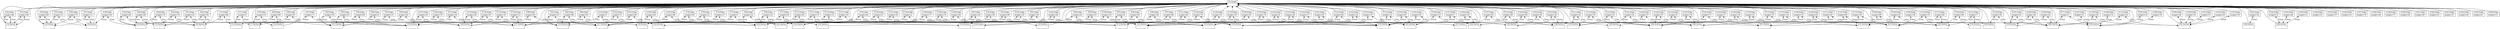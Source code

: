 Graph g{ 
struct1 [shape=record,label="{G1:Graph|}"]; 
struct2 [shape=record,label="{V2:Vertex|}"];
struct1 -- struct2 [arrowtail=diamond,arrowhead=none,dir=both];
struct3 [shape=record,label="{V3:Vertex|}"];
struct1 -- struct3 [arrowtail=diamond,arrowhead=none,dir=both];
struct4 [shape=record,label="{V4:Vertex|}"];
struct1 -- struct4 [arrowtail=diamond,arrowhead=none,dir=both];
struct5 [shape=record,label="{V5:Vertex|}"];
struct1 -- struct5 [arrowtail=diamond,arrowhead=none,dir=both];
struct6 [shape=record,label="{V6:Vertex|}"];
struct1 -- struct6 [arrowtail=diamond,arrowhead=none,dir=both];
struct7 [shape=record,label="{V7:Vertex|}"];
struct1 -- struct7 [arrowtail=diamond,arrowhead=none,dir=both];
struct8 [shape=record,label="{V8:Vertex|}"];
struct1 -- struct8 [arrowtail=diamond,arrowhead=none,dir=both];
struct9 [shape=record,label="{V9:Vertex|}"];
struct1 -- struct9 [arrowtail=diamond,arrowhead=none,dir=both];
struct10 [shape=record,label="{V10:Vertex|}"];
struct1 -- struct10 [arrowtail=diamond,arrowhead=none,dir=both];
struct11 [shape=record,label="{V11:Vertex|}"];
struct1 -- struct11 [arrowtail=diamond,arrowhead=none,dir=both];
struct12 [shape=record,label="{V12:Vertex|}"];
struct1 -- struct12 [arrowtail=diamond,arrowhead=none,dir=both];
struct13 [shape=record,label="{V13:Vertex|}"];
struct1 -- struct13 [arrowtail=diamond,arrowhead=none,dir=both];
struct14 [shape=record,label="{V14:Vertex|}"];
struct1 -- struct14 [arrowtail=diamond,arrowhead=none,dir=both];
struct15 [shape=record,label="{V15:Vertex|}"];
struct1 -- struct15 [arrowtail=diamond,arrowhead=none,dir=both];
struct16 [shape=record,label="{V16:Vertex|}"];
struct1 -- struct16 [arrowtail=diamond,arrowhead=none,dir=both];
struct17 [shape=record,label="{V17:Vertex|}"];
struct1 -- struct17 [arrowtail=diamond,arrowhead=none,dir=both];
struct18 [shape=record,label="{V18:Vertex|}"];
struct1 -- struct18 [arrowtail=diamond,arrowhead=none,dir=both];
struct19 [shape=record,label="{V19:Vertex|}"];
struct1 -- struct19 [arrowtail=diamond,arrowhead=none,dir=both];
struct20 [shape=record,label="{V20:Vertex|}"];
struct1 -- struct20 [arrowtail=diamond,arrowhead=none,dir=both];
struct21 [shape=record,label="{V21:Vertex|}"];
struct1 -- struct21 [arrowtail=diamond,arrowhead=none,dir=both];
struct22 [shape=record,label="{V22:Vertex|}"];
struct1 -- struct22 [arrowtail=diamond,arrowhead=none,dir=both];
struct23 [shape=record,label="{V23:Vertex|}"];
struct1 -- struct23 [arrowtail=diamond,arrowhead=none,dir=both];
struct24 [shape=record,label="{V24:Vertex|}"];
struct1 -- struct24 [arrowtail=diamond,arrowhead=none,dir=both];
struct25 [shape=record,label="{V25:Vertex|}"];
struct1 -- struct25 [arrowtail=diamond,arrowhead=none,dir=both];
struct26 [shape=record,label="{V26:Vertex|}"];
struct1 -- struct26 [arrowtail=diamond,arrowhead=none,dir=both];
struct27 [shape=record,label="{V27:Vertex|}"];
struct1 -- struct27 [arrowtail=diamond,arrowhead=none,dir=both];
struct28 [shape=record,label="{V28:Vertex|}"];
struct1 -- struct28 [arrowtail=diamond,arrowhead=none,dir=both];
struct29 [shape=record,label="{V29:Vertex|}"];
struct1 -- struct29 [arrowtail=diamond,arrowhead=none,dir=both];
struct30 [shape=record,label="{V30:Vertex|}"];
struct1 -- struct30 [arrowtail=diamond,arrowhead=none,dir=both];
struct31 [shape=record,label="{V31:Vertex|}"];
struct1 -- struct31 [arrowtail=diamond,arrowhead=none,dir=both];
struct32 [shape=record,label="{V32:Vertex|}"];
struct1 -- struct32 [arrowtail=diamond,arrowhead=none,dir=both];
struct33 [shape=record,label="{V33:Vertex|}"];
struct1 -- struct33 [arrowtail=diamond,arrowhead=none,dir=both];
struct34 [shape=record,label="{V34:Vertex|}"];
struct1 -- struct34 [arrowtail=diamond,arrowhead=none,dir=both];
struct35 [shape=record,label="{V35:Vertex|}"];
struct1 -- struct35 [arrowtail=diamond,arrowhead=none,dir=both];
struct36 [shape=record,label="{V36:Vertex|}"];
struct1 -- struct36 [arrowtail=diamond,arrowhead=none,dir=both];
struct37 [shape=record,label="{V37:Vertex|}"];
struct1 -- struct37 [arrowtail=diamond,arrowhead=none,dir=both];
struct38 [shape=record,label="{V38:Vertex|}"];
struct1 -- struct38 [arrowtail=diamond,arrowhead=none,dir=both];
struct39 [shape=record,label="{V39:Vertex|}"];
struct1 -- struct39 [arrowtail=diamond,arrowhead=none,dir=both];
struct40 [shape=record,label="{V40:Vertex|}"];
struct1 -- struct40 [arrowtail=diamond,arrowhead=none,dir=both];
struct41 [shape=record,label="{V41:Vertex|}"];
struct1 -- struct41 [arrowtail=diamond,arrowhead=none,dir=both];
struct42 [shape=record,label="{V42:Vertex|}"];
struct1 -- struct42 [arrowtail=diamond,arrowhead=none,dir=both];
struct43 [shape=record,label="{V43:Vertex|}"];
struct1 -- struct43 [arrowtail=diamond,arrowhead=none,dir=both];
struct44 [shape=record,label="{V44:Vertex|}"];
struct1 -- struct44 [arrowtail=diamond,arrowhead=none,dir=both];
struct45 [shape=record,label="{V45:Vertex|}"];
struct1 -- struct45 [arrowtail=diamond,arrowhead=none,dir=both];
struct46 [shape=record,label="{V46:Vertex|}"];
struct1 -- struct46 [arrowtail=diamond,arrowhead=none,dir=both];
struct47 [shape=record,label="{V47:Vertex|}"];
struct1 -- struct47 [arrowtail=diamond,arrowhead=none,dir=both];
struct48 [shape=record,label="{V48:Vertex|}"];
struct1 -- struct48 [arrowtail=diamond,arrowhead=none,dir=both];
struct49 [shape=record,label="{V49:Vertex|}"];
struct1 -- struct49 [arrowtail=diamond,arrowhead=none,dir=both];
struct50 [shape=record,label="{V50:Vertex|}"];
struct1 -- struct50 [arrowtail=diamond,arrowhead=none,dir=both];
struct51 [shape=record,label="{V51:Vertex|}"];
struct1 -- struct51 [arrowtail=diamond,arrowhead=none,dir=both];
struct52 -- struct2 [arrowhead=open,arrowtail=open,dir=both,label="EVin"]   ;
struct52 -- struct2 [arrowhead=open,arrowtail=open,dir=both,label="EVout"]   ;
struct52 [shape=record,label="{E52:Edge| weight=86 \n}"];
struct1 -- struct52 [arrowtail=diamond,arrowhead=none,dir=both];
struct53 -- struct2 [arrowhead=open,arrowtail=open,dir=both,label="EVin"]   ;
struct53 -- struct2 [arrowhead=open,arrowtail=open,dir=both,label="EVout"]   ;
struct53 [shape=record,label="{E53:Edge| weight=26 \n}"];
struct1 -- struct53 [arrowtail=diamond,arrowhead=none,dir=both];
struct54 -- struct3 [arrowhead=open,arrowtail=open,dir=both,label="EVin"]   ;
struct54 -- struct3 [arrowhead=open,arrowtail=open,dir=both,label="EVout"]   ;
struct54 [shape=record,label="{E54:Edge| weight=89 \n}"];
struct1 -- struct54 [arrowtail=diamond,arrowhead=none,dir=both];
struct55 -- struct4 [arrowhead=open,arrowtail=open,dir=both,label="EVin"]   ;
struct55 -- struct3 [arrowhead=open,arrowtail=open,dir=both,label="EVout"]   ;
struct55 [shape=record,label="{E55:Edge| weight=12 \n}"];
struct1 -- struct55 [arrowtail=diamond,arrowhead=none,dir=both];
struct56 -- struct4 [arrowhead=open,arrowtail=open,dir=both,label="EVin"]   ;
struct56 -- struct3 [arrowhead=open,arrowtail=open,dir=both,label="EVout"]   ;
struct56 [shape=record,label="{E56:Edge| weight=73 \n}"];
struct1 -- struct56 [arrowtail=diamond,arrowhead=none,dir=both];
struct57 -- struct4 [arrowhead=open,arrowtail=open,dir=both,label="EVin"]   ;
struct57 -- struct3 [arrowhead=open,arrowtail=open,dir=both,label="EVout"]   ;
struct57 [shape=record,label="{E57:Edge| weight=13 \n}"];
struct1 -- struct57 [arrowtail=diamond,arrowhead=none,dir=both];
struct58 -- struct6 [arrowhead=open,arrowtail=open,dir=both,label="EVin"]   ;
struct58 -- struct4 [arrowhead=open,arrowtail=open,dir=both,label="EVout"]   ;
struct58 [shape=record,label="{E58:Edge| weight=39 \n}"];
struct1 -- struct58 [arrowtail=diamond,arrowhead=none,dir=both];
struct59 -- struct6 [arrowhead=open,arrowtail=open,dir=both,label="EVin"]   ;
struct59 -- struct5 [arrowhead=open,arrowtail=open,dir=both,label="EVout"]   ;
struct59 [shape=record,label="{E59:Edge| weight=85 \n}"];
struct1 -- struct59 [arrowtail=diamond,arrowhead=none,dir=both];
struct60 -- struct6 [arrowhead=open,arrowtail=open,dir=both,label="EVin"]   ;
struct60 -- struct5 [arrowhead=open,arrowtail=open,dir=both,label="EVout"]   ;
struct60 [shape=record,label="{E60:Edge| weight=90 \n}"];
struct1 -- struct60 [arrowtail=diamond,arrowhead=none,dir=both];
struct61 -- struct8 [arrowhead=open,arrowtail=open,dir=both,label="EVin"]   ;
struct61 -- struct5 [arrowhead=open,arrowtail=open,dir=both,label="EVout"]   ;
struct61 [shape=record,label="{E61:Edge| weight=34 \n}"];
struct1 -- struct61 [arrowtail=diamond,arrowhead=none,dir=both];
struct62 -- struct8 [arrowhead=open,arrowtail=open,dir=both,label="EVin"]   ;
struct62 -- struct5 [arrowhead=open,arrowtail=open,dir=both,label="EVout"]   ;
struct62 [shape=record,label="{E62:Edge| weight=81 \n}"];
struct1 -- struct62 [arrowtail=diamond,arrowhead=none,dir=both];
struct63 -- struct8 [arrowhead=open,arrowtail=open,dir=both,label="EVin"]   ;
struct63 -- struct5 [arrowhead=open,arrowtail=open,dir=both,label="EVout"]   ;
struct63 [shape=record,label="{E63:Edge| weight=76 \n}"];
struct1 -- struct63 [arrowtail=diamond,arrowhead=none,dir=both];
struct64 -- struct8 [arrowhead=open,arrowtail=open,dir=both,label="EVin"]   ;
struct64 -- struct6 [arrowhead=open,arrowtail=open,dir=both,label="EVout"]   ;
struct64 [shape=record,label="{E64:Edge| weight=79 \n}"];
struct1 -- struct64 [arrowtail=diamond,arrowhead=none,dir=both];
struct65 -- struct9 [arrowhead=open,arrowtail=open,dir=both,label="EVin"]   ;
struct65 -- struct6 [arrowhead=open,arrowtail=open,dir=both,label="EVout"]   ;
struct65 [shape=record,label="{E65:Edge| weight=31 \n}"];
struct1 -- struct65 [arrowtail=diamond,arrowhead=none,dir=both];
struct66 -- struct9 [arrowhead=open,arrowtail=open,dir=both,label="EVin"]   ;
struct66 -- struct6 [arrowhead=open,arrowtail=open,dir=both,label="EVout"]   ;
struct66 [shape=record,label="{E66:Edge| weight=92 \n}"];
struct1 -- struct66 [arrowtail=diamond,arrowhead=none,dir=both];
struct67 -- struct10 [arrowhead=open,arrowtail=open,dir=both,label="EVin"]   ;
struct67 -- struct6 [arrowhead=open,arrowtail=open,dir=both,label="EVout"]   ;
struct67 [shape=record,label="{E67:Edge| weight=71 \n}"];
struct1 -- struct67 [arrowtail=diamond,arrowhead=none,dir=both];
struct68 -- struct11 [arrowhead=open,arrowtail=open,dir=both,label="EVin"]   ;
struct68 -- struct7 [arrowhead=open,arrowtail=open,dir=both,label="EVout"]   ;
struct68 [shape=record,label="{E68:Edge| weight=67 \n}"];
struct1 -- struct68 [arrowtail=diamond,arrowhead=none,dir=both];
struct69 -- struct12 [arrowhead=open,arrowtail=open,dir=both,label="EVin"]   ;
struct69 -- struct7 [arrowhead=open,arrowtail=open,dir=both,label="EVout"]   ;
struct69 [shape=record,label="{E69:Edge| weight=90 \n}"];
struct1 -- struct69 [arrowtail=diamond,arrowhead=none,dir=both];
struct70 -- struct12 [arrowhead=open,arrowtail=open,dir=both,label="EVin"]   ;
struct70 -- struct7 [arrowhead=open,arrowtail=open,dir=both,label="EVout"]   ;
struct70 [shape=record,label="{E70:Edge| weight=10 \n}"];
struct1 -- struct70 [arrowtail=diamond,arrowhead=none,dir=both];
struct71 -- struct13 [arrowhead=open,arrowtail=open,dir=both,label="EVin"]   ;
struct71 -- struct7 [arrowhead=open,arrowtail=open,dir=both,label="EVout"]   ;
struct71 [shape=record,label="{E71:Edge| weight=5 \n}"];
struct1 -- struct71 [arrowtail=diamond,arrowhead=none,dir=both];
struct72 -- struct13 [arrowhead=open,arrowtail=open,dir=both,label="EVin"]   ;
struct72 -- struct8 [arrowhead=open,arrowtail=open,dir=both,label="EVout"]   ;
struct72 [shape=record,label="{E72:Edge| weight=88 \n}"];
struct1 -- struct72 [arrowtail=diamond,arrowhead=none,dir=both];
struct73 -- struct13 [arrowhead=open,arrowtail=open,dir=both,label="EVin"]   ;
struct73 -- struct9 [arrowhead=open,arrowtail=open,dir=both,label="EVout"]   ;
struct73 [shape=record,label="{E73:Edge| weight=20 \n}"];
struct1 -- struct73 [arrowtail=diamond,arrowhead=none,dir=both];
struct74 -- struct14 [arrowhead=open,arrowtail=open,dir=both,label="EVin"]   ;
struct74 -- struct9 [arrowhead=open,arrowtail=open,dir=both,label="EVout"]   ;
struct74 [shape=record,label="{E74:Edge| weight=27 \n}"];
struct1 -- struct74 [arrowtail=diamond,arrowhead=none,dir=both];
struct75 -- struct14 [arrowhead=open,arrowtail=open,dir=both,label="EVin"]   ;
struct75 -- struct9 [arrowhead=open,arrowtail=open,dir=both,label="EVout"]   ;
struct75 [shape=record,label="{E75:Edge| weight=1 \n}"];
struct1 -- struct75 [arrowtail=diamond,arrowhead=none,dir=both];
struct76 -- struct15 [arrowhead=open,arrowtail=open,dir=both,label="EVin"]   ;
struct76 -- struct9 [arrowhead=open,arrowtail=open,dir=both,label="EVout"]   ;
struct76 [shape=record,label="{E76:Edge| weight=62 \n}"];
struct1 -- struct76 [arrowtail=diamond,arrowhead=none,dir=both];
struct77 -- struct16 [arrowhead=open,arrowtail=open,dir=both,label="EVin"]   ;
struct77 -- struct9 [arrowhead=open,arrowtail=open,dir=both,label="EVout"]   ;
struct77 [shape=record,label="{E77:Edge| weight=29 \n}"];
struct1 -- struct77 [arrowtail=diamond,arrowhead=none,dir=both];
struct78 -- struct16 [arrowhead=open,arrowtail=open,dir=both,label="EVin"]   ;
struct78 -- struct10 [arrowhead=open,arrowtail=open,dir=both,label="EVout"]   ;
struct78 [shape=record,label="{E78:Edge| weight=12 \n}"];
struct1 -- struct78 [arrowtail=diamond,arrowhead=none,dir=both];
struct79 -- struct16 [arrowhead=open,arrowtail=open,dir=both,label="EVin"]   ;
struct79 -- struct10 [arrowhead=open,arrowtail=open,dir=both,label="EVout"]   ;
struct79 [shape=record,label="{E79:Edge| weight=93 \n}"];
struct1 -- struct79 [arrowtail=diamond,arrowhead=none,dir=both];
struct80 -- struct17 [arrowhead=open,arrowtail=open,dir=both,label="EVin"]   ;
struct80 -- struct10 [arrowhead=open,arrowtail=open,dir=both,label="EVout"]   ;
struct80 [shape=record,label="{E80:Edge| weight=95 \n}"];
struct1 -- struct80 [arrowtail=diamond,arrowhead=none,dir=both];
struct81 -- struct17 [arrowhead=open,arrowtail=open,dir=both,label="EVin"]   ;
struct81 -- struct10 [arrowhead=open,arrowtail=open,dir=both,label="EVout"]   ;
struct81 [shape=record,label="{E81:Edge| weight=23 \n}"];
struct1 -- struct81 [arrowtail=diamond,arrowhead=none,dir=both];
struct82 -- struct17 [arrowhead=open,arrowtail=open,dir=both,label="EVin"]   ;
struct82 -- struct10 [arrowhead=open,arrowtail=open,dir=both,label="EVout"]   ;
struct82 [shape=record,label="{E82:Edge| weight=66 \n}"];
struct1 -- struct82 [arrowtail=diamond,arrowhead=none,dir=both];
struct83 -- struct18 [arrowhead=open,arrowtail=open,dir=both,label="EVin"]   ;
struct83 -- struct11 [arrowhead=open,arrowtail=open,dir=both,label="EVout"]   ;
struct83 [shape=record,label="{E83:Edge| weight=50 \n}"];
struct1 -- struct83 [arrowtail=diamond,arrowhead=none,dir=both];
struct84 -- struct18 [arrowhead=open,arrowtail=open,dir=both,label="EVin"]   ;
struct84 -- struct11 [arrowhead=open,arrowtail=open,dir=both,label="EVout"]   ;
struct84 [shape=record,label="{E84:Edge| weight=90 \n}"];
struct1 -- struct84 [arrowtail=diamond,arrowhead=none,dir=both];
struct85 -- struct18 [arrowhead=open,arrowtail=open,dir=both,label="EVin"]   ;
struct85 -- struct11 [arrowhead=open,arrowtail=open,dir=both,label="EVout"]   ;
struct85 [shape=record,label="{E85:Edge| weight=53 \n}"];
struct1 -- struct85 [arrowtail=diamond,arrowhead=none,dir=both];
struct86 -- struct18 [arrowhead=open,arrowtail=open,dir=both,label="EVin"]   ;
struct86 -- struct11 [arrowhead=open,arrowtail=open,dir=both,label="EVout"]   ;
struct86 [shape=record,label="{E86:Edge| weight=9 \n}"];
struct1 -- struct86 [arrowtail=diamond,arrowhead=none,dir=both];
struct87 -- struct19 [arrowhead=open,arrowtail=open,dir=both,label="EVin"]   ;
struct87 -- struct11 [arrowhead=open,arrowtail=open,dir=both,label="EVout"]   ;
struct87 [shape=record,label="{E87:Edge| weight=20 \n}"];
struct1 -- struct87 [arrowtail=diamond,arrowhead=none,dir=both];
struct88 -- struct20 [arrowhead=open,arrowtail=open,dir=both,label="EVin"]   ;
struct88 -- struct13 [arrowhead=open,arrowtail=open,dir=both,label="EVout"]   ;
struct88 [shape=record,label="{E88:Edge| weight=58 \n}"];
struct1 -- struct88 [arrowtail=diamond,arrowhead=none,dir=both];
struct89 -- struct20 [arrowhead=open,arrowtail=open,dir=both,label="EVin"]   ;
struct89 -- struct14 [arrowhead=open,arrowtail=open,dir=both,label="EVout"]   ;
struct89 [shape=record,label="{E89:Edge| weight=22 \n}"];
struct1 -- struct89 [arrowtail=diamond,arrowhead=none,dir=both];
struct90 -- struct20 [arrowhead=open,arrowtail=open,dir=both,label="EVin"]   ;
struct90 -- struct14 [arrowhead=open,arrowtail=open,dir=both,label="EVout"]   ;
struct90 [shape=record,label="{E90:Edge| weight=25 \n}"];
struct1 -- struct90 [arrowtail=diamond,arrowhead=none,dir=both];
struct91 -- struct21 [arrowhead=open,arrowtail=open,dir=both,label="EVin"]   ;
struct91 -- struct14 [arrowhead=open,arrowtail=open,dir=both,label="EVout"]   ;
struct91 [shape=record,label="{E91:Edge| weight=38 \n}"];
struct1 -- struct91 [arrowtail=diamond,arrowhead=none,dir=both];
struct92 -- struct21 [arrowhead=open,arrowtail=open,dir=both,label="EVin"]   ;
struct92 -- struct14 [arrowhead=open,arrowtail=open,dir=both,label="EVout"]   ;
struct92 [shape=record,label="{E92:Edge| weight=92 \n}"];
struct1 -- struct92 [arrowtail=diamond,arrowhead=none,dir=both];
struct93 -- struct21 [arrowhead=open,arrowtail=open,dir=both,label="EVin"]   ;
struct93 -- struct14 [arrowhead=open,arrowtail=open,dir=both,label="EVout"]   ;
struct93 [shape=record,label="{E93:Edge| weight=98 \n}"];
struct1 -- struct93 [arrowtail=diamond,arrowhead=none,dir=both];
struct94 -- struct21 [arrowhead=open,arrowtail=open,dir=both,label="EVin"]   ;
struct94 -- struct15 [arrowhead=open,arrowtail=open,dir=both,label="EVout"]   ;
struct94 [shape=record,label="{E94:Edge| weight=95 \n}"];
struct1 -- struct94 [arrowtail=diamond,arrowhead=none,dir=both];
struct95 -- struct21 [arrowhead=open,arrowtail=open,dir=both,label="EVin"]   ;
struct95 -- struct15 [arrowhead=open,arrowtail=open,dir=both,label="EVout"]   ;
struct95 [shape=record,label="{E95:Edge| weight=4 \n}"];
struct1 -- struct95 [arrowtail=diamond,arrowhead=none,dir=both];
struct96 -- struct22 [arrowhead=open,arrowtail=open,dir=both,label="EVin"]   ;
struct96 -- struct15 [arrowhead=open,arrowtail=open,dir=both,label="EVout"]   ;
struct96 [shape=record,label="{E96:Edge| weight=92 \n}"];
struct1 -- struct96 [arrowtail=diamond,arrowhead=none,dir=both];
struct97 -- struct22 [arrowhead=open,arrowtail=open,dir=both,label="EVin"]   ;
struct97 -- struct15 [arrowhead=open,arrowtail=open,dir=both,label="EVout"]   ;
struct97 [shape=record,label="{E97:Edge| weight=88 \n}"];
struct1 -- struct97 [arrowtail=diamond,arrowhead=none,dir=both];
struct98 -- struct22 [arrowhead=open,arrowtail=open,dir=both,label="EVin"]   ;
struct98 -- struct16 [arrowhead=open,arrowtail=open,dir=both,label="EVout"]   ;
struct98 [shape=record,label="{E98:Edge| weight=63 \n}"];
struct1 -- struct98 [arrowtail=diamond,arrowhead=none,dir=both];
struct99 -- struct22 [arrowhead=open,arrowtail=open,dir=both,label="EVin"]   ;
struct99 -- struct16 [arrowhead=open,arrowtail=open,dir=both,label="EVout"]   ;
struct99 [shape=record,label="{E99:Edge| weight=51 \n}"];
struct1 -- struct99 [arrowtail=diamond,arrowhead=none,dir=both];
struct100 -- struct22 [arrowhead=open,arrowtail=open,dir=both,label="EVin"]   ;
struct100 -- struct16 [arrowhead=open,arrowtail=open,dir=both,label="EVout"]   ;
struct100 [shape=record,label="{E100:Edge| weight=32 \n}"];
struct1 -- struct100 [arrowtail=diamond,arrowhead=none,dir=both];
struct101 -- struct23 [arrowhead=open,arrowtail=open,dir=both,label="EVin"]   ;
struct101 -- struct16 [arrowhead=open,arrowtail=open,dir=both,label="EVout"]   ;
struct101 [shape=record,label="{E101:Edge| weight=19 \n}"];
struct1 -- struct101 [arrowtail=diamond,arrowhead=none,dir=both];
struct102 -- struct24 [arrowhead=open,arrowtail=open,dir=both,label="EVin"]   ;
struct102 -- struct17 [arrowhead=open,arrowtail=open,dir=both,label="EVout"]   ;
struct102 [shape=record,label="{E102:Edge| weight=11 \n}"];
struct1 -- struct102 [arrowtail=diamond,arrowhead=none,dir=both];
struct103 -- struct24 [arrowhead=open,arrowtail=open,dir=both,label="EVin"]   ;
struct103 -- struct17 [arrowhead=open,arrowtail=open,dir=both,label="EVout"]   ;
struct103 [shape=record,label="{E103:Edge| weight=98 \n}"];
struct1 -- struct103 [arrowtail=diamond,arrowhead=none,dir=both];
struct104 -- struct25 [arrowhead=open,arrowtail=open,dir=both,label="EVin"]   ;
struct104 -- struct17 [arrowhead=open,arrowtail=open,dir=both,label="EVout"]   ;
struct104 [shape=record,label="{E104:Edge| weight=62 \n}"];
struct1 -- struct104 [arrowtail=diamond,arrowhead=none,dir=both];
struct105 -- struct25 [arrowhead=open,arrowtail=open,dir=both,label="EVin"]   ;
struct105 -- struct17 [arrowhead=open,arrowtail=open,dir=both,label="EVout"]   ;
struct105 [shape=record,label="{E105:Edge| weight=86 \n}"];
struct1 -- struct105 [arrowtail=diamond,arrowhead=none,dir=both];
struct106 -- struct26 [arrowhead=open,arrowtail=open,dir=both,label="EVin"]   ;
struct106 -- struct18 [arrowhead=open,arrowtail=open,dir=both,label="EVout"]   ;
struct106 [shape=record,label="{E106:Edge| weight=79 \n}"];
struct1 -- struct106 [arrowtail=diamond,arrowhead=none,dir=both];
struct107 -- struct26 [arrowhead=open,arrowtail=open,dir=both,label="EVin"]   ;
struct107 -- struct18 [arrowhead=open,arrowtail=open,dir=both,label="EVout"]   ;
struct107 [shape=record,label="{E107:Edge| weight=20 \n}"];
struct1 -- struct107 [arrowtail=diamond,arrowhead=none,dir=both];
struct108 -- struct27 [arrowhead=open,arrowtail=open,dir=both,label="EVin"]   ;
struct108 -- struct18 [arrowhead=open,arrowtail=open,dir=both,label="EVout"]   ;
struct108 [shape=record,label="{E108:Edge| weight=77 \n}"];
struct1 -- struct108 [arrowtail=diamond,arrowhead=none,dir=both];
struct109 -- struct27 [arrowhead=open,arrowtail=open,dir=both,label="EVin"]   ;
struct109 -- struct18 [arrowhead=open,arrowtail=open,dir=both,label="EVout"]   ;
struct109 [shape=record,label="{E109:Edge| weight=62 \n}"];
struct1 -- struct109 [arrowtail=diamond,arrowhead=none,dir=both];
struct110 -- struct27 [arrowhead=open,arrowtail=open,dir=both,label="EVin"]   ;
struct110 -- struct19 [arrowhead=open,arrowtail=open,dir=both,label="EVout"]   ;
struct110 [shape=record,label="{E110:Edge| weight=49 \n}"];
struct1 -- struct110 [arrowtail=diamond,arrowhead=none,dir=both];
struct111 -- struct29 [arrowhead=open,arrowtail=open,dir=both,label="EVin"]   ;
struct111 -- struct19 [arrowhead=open,arrowtail=open,dir=both,label="EVout"]   ;
struct111 [shape=record,label="{E111:Edge| weight=20 \n}"];
struct1 -- struct111 [arrowtail=diamond,arrowhead=none,dir=both];
struct112 -- struct30 [arrowhead=open,arrowtail=open,dir=both,label="EVin"]   ;
struct112 -- struct19 [arrowhead=open,arrowtail=open,dir=both,label="EVout"]   ;
struct112 [shape=record,label="{E112:Edge| weight=19 \n}"];
struct1 -- struct112 [arrowtail=diamond,arrowhead=none,dir=both];
struct113 -- struct30 [arrowhead=open,arrowtail=open,dir=both,label="EVin"]   ;
struct113 -- struct19 [arrowhead=open,arrowtail=open,dir=both,label="EVout"]   ;
struct113 [shape=record,label="{E113:Edge| weight=53 \n}"];
struct1 -- struct113 [arrowtail=diamond,arrowhead=none,dir=both];
struct114 -- struct31 [arrowhead=open,arrowtail=open,dir=both,label="EVin"]   ;
struct114 -- struct19 [arrowhead=open,arrowtail=open,dir=both,label="EVout"]   ;
struct114 [shape=record,label="{E114:Edge| weight=4 \n}"];
struct1 -- struct114 [arrowtail=diamond,arrowhead=none,dir=both];
struct115 -- struct33 [arrowhead=open,arrowtail=open,dir=both,label="EVin"]   ;
struct115 -- struct20 [arrowhead=open,arrowtail=open,dir=both,label="EVout"]   ;
struct115 [shape=record,label="{E115:Edge| weight=63 \n}"];
struct1 -- struct115 [arrowtail=diamond,arrowhead=none,dir=both];
struct116 -- struct33 [arrowhead=open,arrowtail=open,dir=both,label="EVin"]   ;
struct116 -- struct20 [arrowhead=open,arrowtail=open,dir=both,label="EVout"]   ;
struct116 [shape=record,label="{E116:Edge| weight=14 \n}"];
struct1 -- struct116 [arrowtail=diamond,arrowhead=none,dir=both];
struct117 -- struct33 [arrowhead=open,arrowtail=open,dir=both,label="EVin"]   ;
struct117 -- struct20 [arrowhead=open,arrowtail=open,dir=both,label="EVout"]   ;
struct117 [shape=record,label="{E117:Edge| weight=71 \n}"];
struct1 -- struct117 [arrowtail=diamond,arrowhead=none,dir=both];
struct118 -- struct34 [arrowhead=open,arrowtail=open,dir=both,label="EVin"]   ;
struct118 -- struct21 [arrowhead=open,arrowtail=open,dir=both,label="EVout"]   ;
struct118 [shape=record,label="{E118:Edge| weight=76 \n}"];
struct1 -- struct118 [arrowtail=diamond,arrowhead=none,dir=both];
struct119 -- struct34 [arrowhead=open,arrowtail=open,dir=both,label="EVin"]   ;
struct119 -- struct21 [arrowhead=open,arrowtail=open,dir=both,label="EVout"]   ;
struct119 [shape=record,label="{E119:Edge| weight=95 \n}"];
struct1 -- struct119 [arrowtail=diamond,arrowhead=none,dir=both];
struct120 -- struct34 [arrowhead=open,arrowtail=open,dir=both,label="EVin"]   ;
struct120 -- struct21 [arrowhead=open,arrowtail=open,dir=both,label="EVout"]   ;
struct120 [shape=record,label="{E120:Edge| weight=51 \n}"];
struct1 -- struct120 [arrowtail=diamond,arrowhead=none,dir=both];
struct121 -- struct34 [arrowhead=open,arrowtail=open,dir=both,label="EVin"]   ;
struct121 -- struct21 [arrowhead=open,arrowtail=open,dir=both,label="EVout"]   ;
struct121 [shape=record,label="{E121:Edge| weight=83 \n}"];
struct1 -- struct121 [arrowtail=diamond,arrowhead=none,dir=both];
struct122 -- struct35 [arrowhead=open,arrowtail=open,dir=both,label="EVin"]   ;
struct122 -- struct22 [arrowhead=open,arrowtail=open,dir=both,label="EVout"]   ;
struct122 [shape=record,label="{E122:Edge| weight=24 \n}"];
struct1 -- struct122 [arrowtail=diamond,arrowhead=none,dir=both];
struct123 -- struct35 [arrowhead=open,arrowtail=open,dir=both,label="EVin"]   ;
struct123 -- struct22 [arrowhead=open,arrowtail=open,dir=both,label="EVout"]   ;
struct123 [shape=record,label="{E123:Edge| weight=66 \n}"];
struct1 -- struct123 [arrowtail=diamond,arrowhead=none,dir=both];
struct124 -- struct35 [arrowhead=open,arrowtail=open,dir=both,label="EVin"]   ;
struct124 -- struct22 [arrowhead=open,arrowtail=open,dir=both,label="EVout"]   ;
struct124 [shape=record,label="{E124:Edge| weight=17 \n}"];
struct1 -- struct124 [arrowtail=diamond,arrowhead=none,dir=both];
struct125 -- struct35 [arrowhead=open,arrowtail=open,dir=both,label="EVin"]   ;
struct125 -- struct22 [arrowhead=open,arrowtail=open,dir=both,label="EVout"]   ;
struct125 [shape=record,label="{E125:Edge| weight=28 \n}"];
struct1 -- struct125 [arrowtail=diamond,arrowhead=none,dir=both];
struct126 -- struct35 [arrowhead=open,arrowtail=open,dir=both,label="EVin"]   ;
struct126 -- struct22 [arrowhead=open,arrowtail=open,dir=both,label="EVout"]   ;
struct126 [shape=record,label="{E126:Edge| weight=6 \n}"];
struct1 -- struct126 [arrowtail=diamond,arrowhead=none,dir=both];
struct127 -- struct36 [arrowhead=open,arrowtail=open,dir=both,label="EVin"]   ;
struct127 -- struct24 [arrowhead=open,arrowtail=open,dir=both,label="EVout"]   ;
struct127 [shape=record,label="{E127:Edge| weight=32 \n}"];
struct1 -- struct127 [arrowtail=diamond,arrowhead=none,dir=both];
struct128 -- struct36 [arrowhead=open,arrowtail=open,dir=both,label="EVin"]   ;
struct128 -- struct25 [arrowhead=open,arrowtail=open,dir=both,label="EVout"]   ;
struct128 [shape=record,label="{E128:Edge| weight=74 \n}"];
struct1 -- struct128 [arrowtail=diamond,arrowhead=none,dir=both];
struct129 -- struct36 [arrowhead=open,arrowtail=open,dir=both,label="EVin"]   ;
struct129 -- struct25 [arrowhead=open,arrowtail=open,dir=both,label="EVout"]   ;
struct129 [shape=record,label="{E129:Edge| weight=51 \n}"];
struct1 -- struct129 [arrowtail=diamond,arrowhead=none,dir=both];
struct130 -- struct36 [arrowhead=open,arrowtail=open,dir=both,label="EVin"]   ;
struct130 -- struct25 [arrowhead=open,arrowtail=open,dir=both,label="EVout"]   ;
struct130 [shape=record,label="{E130:Edge| weight=2 \n}"];
struct1 -- struct130 [arrowtail=diamond,arrowhead=none,dir=both];
struct131 -- struct36 [arrowhead=open,arrowtail=open,dir=both,label="EVin"]   ;
struct131 -- struct25 [arrowhead=open,arrowtail=open,dir=both,label="EVout"]   ;
struct131 [shape=record,label="{E131:Edge| weight=30 \n}"];
struct1 -- struct131 [arrowtail=diamond,arrowhead=none,dir=both];
struct132 -- struct37 [arrowhead=open,arrowtail=open,dir=both,label="EVin"]   ;
struct132 -- struct25 [arrowhead=open,arrowtail=open,dir=both,label="EVout"]   ;
struct132 [shape=record,label="{E132:Edge| weight=5 \n}"];
struct1 -- struct132 [arrowtail=diamond,arrowhead=none,dir=both];
struct133 -- struct37 [arrowhead=open,arrowtail=open,dir=both,label="EVin"]   ;
struct133 -- struct26 [arrowhead=open,arrowtail=open,dir=both,label="EVout"]   ;
struct133 [shape=record,label="{E133:Edge| weight=40 \n}"];
struct1 -- struct133 [arrowtail=diamond,arrowhead=none,dir=both];
struct134 -- struct37 [arrowhead=open,arrowtail=open,dir=both,label="EVin"]   ;
struct134 -- struct26 [arrowhead=open,arrowtail=open,dir=both,label="EVout"]   ;
struct134 [shape=record,label="{E134:Edge| weight=12 \n}"];
struct1 -- struct134 [arrowtail=diamond,arrowhead=none,dir=both];
struct135 -- struct37 [arrowhead=open,arrowtail=open,dir=both,label="EVin"]   ;
struct135 -- struct26 [arrowhead=open,arrowtail=open,dir=both,label="EVout"]   ;
struct135 [shape=record,label="{E135:Edge| weight=35 \n}"];
struct1 -- struct135 [arrowtail=diamond,arrowhead=none,dir=both];
struct136 -- struct37 [arrowhead=open,arrowtail=open,dir=both,label="EVin"]   ;
struct136 -- struct26 [arrowhead=open,arrowtail=open,dir=both,label="EVout"]   ;
struct136 [shape=record,label="{E136:Edge| weight=97 \n}"];
struct1 -- struct136 [arrowtail=diamond,arrowhead=none,dir=both];
struct137 -- struct38 [arrowhead=open,arrowtail=open,dir=both,label="EVin"]   ;
struct137 -- struct27 [arrowhead=open,arrowtail=open,dir=both,label="EVout"]   ;
struct137 [shape=record,label="{E137:Edge| weight=62 \n}"];
struct1 -- struct137 [arrowtail=diamond,arrowhead=none,dir=both];
struct138 -- struct38 [arrowhead=open,arrowtail=open,dir=both,label="EVin"]   ;
struct138 -- struct28 [arrowhead=open,arrowtail=open,dir=both,label="EVout"]   ;
struct138 [shape=record,label="{E138:Edge| weight=18 \n}"];
struct1 -- struct138 [arrowtail=diamond,arrowhead=none,dir=both];
struct139 -- struct39 [arrowhead=open,arrowtail=open,dir=both,label="EVin"]   ;
struct139 -- struct28 [arrowhead=open,arrowtail=open,dir=both,label="EVout"]   ;
struct139 [shape=record,label="{E139:Edge| weight=85 \n}"];
struct1 -- struct139 [arrowtail=diamond,arrowhead=none,dir=both];
struct140 -- struct40 [arrowhead=open,arrowtail=open,dir=both,label="EVin"]   ;
struct140 -- struct29 [arrowhead=open,arrowtail=open,dir=both,label="EVout"]   ;
struct140 [shape=record,label="{E140:Edge| weight=37 \n}"];
struct1 -- struct140 [arrowtail=diamond,arrowhead=none,dir=both];
struct141 -- struct40 [arrowhead=open,arrowtail=open,dir=both,label="EVin"]   ;
struct141 -- struct29 [arrowhead=open,arrowtail=open,dir=both,label="EVout"]   ;
struct141 [shape=record,label="{E141:Edge| weight=18 \n}"];
struct1 -- struct141 [arrowtail=diamond,arrowhead=none,dir=both];
struct142 -- struct40 [arrowhead=open,arrowtail=open,dir=both,label="EVin"]   ;
struct142 -- struct30 [arrowhead=open,arrowtail=open,dir=both,label="EVout"]   ;
struct142 [shape=record,label="{E142:Edge| weight=37 \n}"];
struct1 -- struct142 [arrowtail=diamond,arrowhead=none,dir=both];
struct143 -- struct40 [arrowhead=open,arrowtail=open,dir=both,label="EVin"]   ;
struct143 -- struct30 [arrowhead=open,arrowtail=open,dir=both,label="EVout"]   ;
struct143 [shape=record,label="{E143:Edge| weight=78 \n}"];
struct1 -- struct143 [arrowtail=diamond,arrowhead=none,dir=both];
struct144 -- struct41 [arrowhead=open,arrowtail=open,dir=both,label="EVin"]   ;
struct144 -- struct30 [arrowhead=open,arrowtail=open,dir=both,label="EVout"]   ;
struct144 [shape=record,label="{E144:Edge| weight=5 \n}"];
struct1 -- struct144 [arrowtail=diamond,arrowhead=none,dir=both];
struct145 -- struct41 [arrowhead=open,arrowtail=open,dir=both,label="EVin"]   ;
struct145 -- struct30 [arrowhead=open,arrowtail=open,dir=both,label="EVout"]   ;
struct145 [shape=record,label="{E145:Edge| weight=71 \n}"];
struct1 -- struct145 [arrowtail=diamond,arrowhead=none,dir=both];
struct146 -- struct41 [arrowhead=open,arrowtail=open,dir=both,label="EVin"]   ;
struct146 -- struct31 [arrowhead=open,arrowtail=open,dir=both,label="EVout"]   ;
struct146 [shape=record,label="{E146:Edge| weight=62 \n}"];
struct1 -- struct146 [arrowtail=diamond,arrowhead=none,dir=both];
struct147 -- struct41 [arrowhead=open,arrowtail=open,dir=both,label="EVin"]   ;
struct147 -- struct31 [arrowhead=open,arrowtail=open,dir=both,label="EVout"]   ;
struct147 [shape=record,label="{E147:Edge| weight=68 \n}"];
struct1 -- struct147 [arrowtail=diamond,arrowhead=none,dir=both];
struct148 -- struct42 [arrowhead=open,arrowtail=open,dir=both,label="EVin"]   ;
struct148 -- struct31 [arrowhead=open,arrowtail=open,dir=both,label="EVout"]   ;
struct148 [shape=record,label="{E148:Edge| weight=88 \n}"];
struct1 -- struct148 [arrowtail=diamond,arrowhead=none,dir=both];
struct149 -- struct42 [arrowhead=open,arrowtail=open,dir=both,label="EVin"]   ;
struct149 -- struct31 [arrowhead=open,arrowtail=open,dir=both,label="EVout"]   ;
struct149 [shape=record,label="{E149:Edge| weight=43 \n}"];
struct1 -- struct149 [arrowtail=diamond,arrowhead=none,dir=both];
struct150 -- struct42 [arrowhead=open,arrowtail=open,dir=both,label="EVin"]   ;
struct150 -- struct32 [arrowhead=open,arrowtail=open,dir=both,label="EVout"]   ;
struct150 [shape=record,label="{E150:Edge| weight=96 \n}"];
struct1 -- struct150 [arrowtail=diamond,arrowhead=none,dir=both];
struct151 -- struct42 [arrowhead=open,arrowtail=open,dir=both,label="EVin"]   ;
struct151 -- struct32 [arrowhead=open,arrowtail=open,dir=both,label="EVout"]   ;
struct151 [shape=record,label="{E151:Edge| weight=7 \n}"];
struct1 -- struct151 [arrowtail=diamond,arrowhead=none,dir=both];
struct152 -- struct43 [arrowhead=open,arrowtail=open,dir=both,label="EVin"]   ;
struct152 -- struct34 [arrowhead=open,arrowtail=open,dir=both,label="EVout"]   ;
struct152 [shape=record,label="{E152:Edge| weight=37 \n}"];
struct1 -- struct152 [arrowtail=diamond,arrowhead=none,dir=both];
struct153 -- struct43 [arrowhead=open,arrowtail=open,dir=both,label="EVin"]   ;
struct153 -- struct34 [arrowhead=open,arrowtail=open,dir=both,label="EVout"]   ;
struct153 [shape=record,label="{E153:Edge| weight=12 \n}"];
struct1 -- struct153 [arrowtail=diamond,arrowhead=none,dir=both];
struct154 -- struct43 [arrowhead=open,arrowtail=open,dir=both,label="EVin"]   ;
struct154 -- struct35 [arrowhead=open,arrowtail=open,dir=both,label="EVout"]   ;
struct154 [shape=record,label="{E154:Edge| weight=91 \n}"];
struct1 -- struct154 [arrowtail=diamond,arrowhead=none,dir=both];
struct155 -- struct43 [arrowhead=open,arrowtail=open,dir=both,label="EVin"]   ;
struct155 -- struct35 [arrowhead=open,arrowtail=open,dir=both,label="EVout"]   ;
struct155 [shape=record,label="{E155:Edge| weight=50 \n}"];
struct1 -- struct155 [arrowtail=diamond,arrowhead=none,dir=both];
struct156 -- struct44 [arrowhead=open,arrowtail=open,dir=both,label="EVin"]   ;
struct156 -- struct35 [arrowhead=open,arrowtail=open,dir=both,label="EVout"]   ;
struct156 [shape=record,label="{E156:Edge| weight=12 \n}"];
struct1 -- struct156 [arrowtail=diamond,arrowhead=none,dir=both];
struct157 -- struct44 [arrowhead=open,arrowtail=open,dir=both,label="EVin"]   ;
struct157 -- struct35 [arrowhead=open,arrowtail=open,dir=both,label="EVout"]   ;
struct157 [shape=record,label="{E157:Edge| weight=3 \n}"];
struct1 -- struct157 [arrowtail=diamond,arrowhead=none,dir=both];
struct158 -- struct44 [arrowhead=open,arrowtail=open,dir=both,label="EVin"]   ;
struct158 -- struct35 [arrowhead=open,arrowtail=open,dir=both,label="EVout"]   ;
struct158 [shape=record,label="{E158:Edge| weight=18 \n}"];
struct1 -- struct158 [arrowtail=diamond,arrowhead=none,dir=both];
struct159 -- struct44 [arrowhead=open,arrowtail=open,dir=both,label="EVin"]   ;
struct159 -- struct36 [arrowhead=open,arrowtail=open,dir=both,label="EVout"]   ;
struct159 [shape=record,label="{E159:Edge| weight=76 \n}"];
struct1 -- struct159 [arrowtail=diamond,arrowhead=none,dir=both];
struct160 -- struct44 [arrowhead=open,arrowtail=open,dir=both,label="EVin"]   ;
struct160 -- struct36 [arrowhead=open,arrowtail=open,dir=both,label="EVout"]   ;
struct160 [shape=record,label="{E160:Edge| weight=91 \n}"];
struct1 -- struct160 [arrowtail=diamond,arrowhead=none,dir=both];
struct161 -- struct45 [arrowhead=open,arrowtail=open,dir=both,label="EVin"]   ;
struct161 -- struct36 [arrowhead=open,arrowtail=open,dir=both,label="EVout"]   ;
struct161 [shape=record,label="{E161:Edge| weight=95 \n}"];
struct1 -- struct161 [arrowtail=diamond,arrowhead=none,dir=both];
struct162 -- struct45 [arrowhead=open,arrowtail=open,dir=both,label="EVin"]   ;
struct162 -- struct37 [arrowhead=open,arrowtail=open,dir=both,label="EVout"]   ;
struct162 [shape=record,label="{E162:Edge| weight=64 \n}"];
struct1 -- struct162 [arrowtail=diamond,arrowhead=none,dir=both];
struct163 -- struct45 [arrowhead=open,arrowtail=open,dir=both,label="EVin"]   ;
struct163 -- struct38 [arrowhead=open,arrowtail=open,dir=both,label="EVout"]   ;
struct163 [shape=record,label="{E163:Edge| weight=36 \n}"];
struct1 -- struct163 [arrowtail=diamond,arrowhead=none,dir=both];
struct164 -- struct45 [arrowhead=open,arrowtail=open,dir=both,label="EVin"]   ;
struct164 -- struct38 [arrowhead=open,arrowtail=open,dir=both,label="EVout"]   ;
struct164 [shape=record,label="{E164:Edge| weight=96 \n}"];
struct1 -- struct164 [arrowtail=diamond,arrowhead=none,dir=both];
struct165 -- struct45 [arrowhead=open,arrowtail=open,dir=both,label="EVin"]   ;
struct165 -- struct38 [arrowhead=open,arrowtail=open,dir=both,label="EVout"]   ;
struct165 [shape=record,label="{E165:Edge| weight=92 \n}"];
struct1 -- struct165 [arrowtail=diamond,arrowhead=none,dir=both];
struct166 -- struct46 [arrowhead=open,arrowtail=open,dir=both,label="EVin"]   ;
struct166 -- struct38 [arrowhead=open,arrowtail=open,dir=both,label="EVout"]   ;
struct166 [shape=record,label="{E166:Edge| weight=19 \n}"];
struct1 -- struct166 [arrowtail=diamond,arrowhead=none,dir=both];
struct167 -- struct46 [arrowhead=open,arrowtail=open,dir=both,label="EVin"]   ;
struct167 -- struct39 [arrowhead=open,arrowtail=open,dir=both,label="EVout"]   ;
struct167 [shape=record,label="{E167:Edge| weight=22 \n}"];
struct1 -- struct167 [arrowtail=diamond,arrowhead=none,dir=both];
struct168 -- struct46 [arrowhead=open,arrowtail=open,dir=both,label="EVin"]   ;
struct168 -- struct39 [arrowhead=open,arrowtail=open,dir=both,label="EVout"]   ;
struct168 [shape=record,label="{E168:Edge| weight=83 \n}"];
struct1 -- struct168 [arrowtail=diamond,arrowhead=none,dir=both];
struct169 -- struct46 [arrowhead=open,arrowtail=open,dir=both,label="EVin"]   ;
struct169 -- struct39 [arrowhead=open,arrowtail=open,dir=both,label="EVout"]   ;
struct169 [shape=record,label="{E169:Edge| weight=42 \n}"];
struct1 -- struct169 [arrowtail=diamond,arrowhead=none,dir=both];
struct170 -- struct47 [arrowhead=open,arrowtail=open,dir=both,label="EVin"]   ;
struct170 -- struct40 [arrowhead=open,arrowtail=open,dir=both,label="EVout"]   ;
struct170 [shape=record,label="{E170:Edge| weight=34 \n}"];
struct1 -- struct170 [arrowtail=diamond,arrowhead=none,dir=both];
struct171 -- struct47 [arrowhead=open,arrowtail=open,dir=both,label="EVin"]   ;
struct171 -- struct40 [arrowhead=open,arrowtail=open,dir=both,label="EVout"]   ;
struct171 [shape=record,label="{E171:Edge| weight=45 \n}"];
struct1 -- struct171 [arrowtail=diamond,arrowhead=none,dir=both];
struct172 -- struct47 [arrowhead=open,arrowtail=open,dir=both,label="EVin"]   ;
struct172 -- struct40 [arrowhead=open,arrowtail=open,dir=both,label="EVout"]   ;
struct172 [shape=record,label="{E172:Edge| weight=50 \n}"];
struct1 -- struct172 [arrowtail=diamond,arrowhead=none,dir=both];
struct173 -- struct47 [arrowhead=open,arrowtail=open,dir=both,label="EVin"]   ;
struct173 -- struct42 [arrowhead=open,arrowtail=open,dir=both,label="EVout"]   ;
struct173 [shape=record,label="{E173:Edge| weight=94 \n}"];
struct1 -- struct173 [arrowtail=diamond,arrowhead=none,dir=both];
struct174 -- struct47 [arrowhead=open,arrowtail=open,dir=both,label="EVin"]   ;
struct174 -- struct42 [arrowhead=open,arrowtail=open,dir=both,label="EVout"]   ;
struct174 [shape=record,label="{E174:Edge| weight=70 \n}"];
struct1 -- struct174 [arrowtail=diamond,arrowhead=none,dir=both];
struct175 -- struct50 [arrowhead=open,arrowtail=open,dir=both,label="EVin"]   ;
struct175 -- struct44 [arrowhead=open,arrowtail=open,dir=both,label="EVout"]   ;
struct175 [shape=record,label="{E175:Edge| weight=31 \n}"];
struct1 -- struct175 [arrowtail=diamond,arrowhead=none,dir=both];
struct176 -- struct50 [arrowhead=open,arrowtail=open,dir=both,label="EVin"]   ;
struct176 -- struct44 [arrowhead=open,arrowtail=open,dir=both,label="EVout"]   ;
struct176 [shape=record,label="{E176:Edge| weight=41 \n}"];
struct1 -- struct176 [arrowtail=diamond,arrowhead=none,dir=both];
struct177 -- struct50 [arrowhead=open,arrowtail=open,dir=both,label="EVin"]   ;
struct177 -- struct46 [arrowhead=open,arrowtail=open,dir=both,label="EVout"]   ;
struct177 [shape=record,label="{E177:Edge| weight=2 \n}"];
struct1 -- struct177 [arrowtail=diamond,arrowhead=none,dir=both];
struct178 -- struct51 [arrowhead=open,arrowtail=open,dir=both,label="EVin"]   ;
struct178 -- struct46 [arrowhead=open,arrowtail=open,dir=both,label="EVout"]   ;
struct178 [shape=record,label="{E178:Edge| weight=81 \n}"];
struct1 -- struct178 [arrowtail=diamond,arrowhead=none,dir=both];
struct179 -- struct51 [arrowhead=open,arrowtail=open,dir=both,label="EVin"]   ;
struct179 -- struct46 [arrowhead=open,arrowtail=open,dir=both,label="EVout"]   ;
struct179 [shape=record,label="{E179:Edge| weight=45 \n}"];
struct1 -- struct179 [arrowtail=diamond,arrowhead=none,dir=both];
struct180 -- struct47 [arrowhead=open,arrowtail=open,dir=both,label="EVout"]   ;
struct180 [shape=record,label="{E180:Edge| weight=28 \n}"];
struct1 -- struct180 [arrowtail=diamond,arrowhead=none,dir=both];
struct181 -- struct48 [arrowhead=open,arrowtail=open,dir=both,label="EVout"]   ;
struct181 [shape=record,label="{E181:Edge| weight=34 \n}"];
struct1 -- struct181 [arrowtail=diamond,arrowhead=none,dir=both];
struct182 -- struct49 [arrowhead=open,arrowtail=open,dir=both,label="EVout"]   ;
struct182 [shape=record,label="{E182:Edge| weight=31 \n}"];
struct1 -- struct182 [arrowtail=diamond,arrowhead=none,dir=both];
struct183 -- struct49 [arrowhead=open,arrowtail=open,dir=both,label="EVout"]   ;
struct183 [shape=record,label="{E183:Edge| weight=46 \n}"];
struct1 -- struct183 [arrowtail=diamond,arrowhead=none,dir=both];
struct184 -- struct49 [arrowhead=open,arrowtail=open,dir=both,label="EVout"]   ;
struct184 [shape=record,label="{E184:Edge| weight=51 \n}"];
struct1 -- struct184 [arrowtail=diamond,arrowhead=none,dir=both];
struct185 -- struct50 [arrowhead=open,arrowtail=open,dir=both,label="EVout"]   ;
struct185 [shape=record,label="{E185:Edge| weight=14 \n}"];
struct1 -- struct185 [arrowtail=diamond,arrowhead=none,dir=both];
struct186 -- struct50 [arrowhead=open,arrowtail=open,dir=both,label="EVout"]   ;
struct186 [shape=record,label="{E186:Edge| weight=59 \n}"];
struct1 -- struct186 [arrowtail=diamond,arrowhead=none,dir=both];
struct187 -- struct50 [arrowhead=open,arrowtail=open,dir=both,label="EVout"]   ;
struct187 [shape=record,label="{E187:Edge| weight=21 \n}"];
struct1 -- struct187 [arrowtail=diamond,arrowhead=none,dir=both];
struct188 -- struct50 [arrowhead=open,arrowtail=open,dir=both,label="EVout"]   ;
struct188 [shape=record,label="{E188:Edge| weight=72 \n}"];
struct1 -- struct188 [arrowtail=diamond,arrowhead=none,dir=both];
struct189 -- struct51 [arrowhead=open,arrowtail=open,dir=both,label="EVout"]   ;
struct189 [shape=record,label="{E189:Edge| weight=44 \n}"];
struct1 -- struct189 [arrowtail=diamond,arrowhead=none,dir=both];
struct190 -- struct51 [arrowhead=open,arrowtail=open,dir=both,label="EVout"]   ;
struct190 [shape=record,label="{E190:Edge| weight=55 \n}"];
struct1 -- struct190 [arrowtail=diamond,arrowhead=none,dir=both];
struct191 -- struct51 [arrowhead=open,arrowtail=open,dir=both,label="EVout"]   ;
struct191 [shape=record,label="{E191:Edge| weight=19 \n}"];
struct1 -- struct191 [arrowtail=diamond,arrowhead=none,dir=both];
struct192 -- struct51 [arrowhead=open,arrowtail=open,dir=both,label="EVout"]   ;
struct192 [shape=record,label="{E192:Edge| weight=63 \n}"];
struct1 -- struct192 [arrowtail=diamond,arrowhead=none,dir=both];
struct193 -- struct51 [arrowhead=open,arrowtail=open,dir=both,label="EVout"]   ;
struct193 [shape=record,label="{E193:Edge| weight=78 \n}"];
struct1 -- struct193 [arrowtail=diamond,arrowhead=none,dir=both];
struct194 [shape=record,label="{E194:Edge| weight=53 \n}"];
struct1 -- struct194 [arrowtail=diamond,arrowhead=none,dir=both];
struct195 [shape=record,label="{E195:Edge| weight=37 \n}"];
struct1 -- struct195 [arrowtail=diamond,arrowhead=none,dir=both];
struct196 [shape=record,label="{E196:Edge| weight=16 \n}"];
struct1 -- struct196 [arrowtail=diamond,arrowhead=none,dir=both];
struct197 [shape=record,label="{E197:Edge| weight=79 \n}"];
struct1 -- struct197 [arrowtail=diamond,arrowhead=none,dir=both];
struct198 [shape=record,label="{E198:Edge| weight=26 \n}"];
struct1 -- struct198 [arrowtail=diamond,arrowhead=none,dir=both];
struct199 [shape=record,label="{E199:Edge| weight=77 \n}"];
struct1 -- struct199 [arrowtail=diamond,arrowhead=none,dir=both];
struct200 [shape=record,label="{E200:Edge| weight=62 \n}"];
struct1 -- struct200 [arrowtail=diamond,arrowhead=none,dir=both];
struct201 [shape=record,label="{E201:Edge| weight=60 \n}"];
struct1 -- struct201 [arrowtail=diamond,arrowhead=none,dir=both];
struct202 [shape=record,label="{E202:Edge| weight=52 \n}"];
struct1 -- struct202 [arrowtail=diamond,arrowhead=none,dir=both];
struct203 [shape=record,label="{E203:Edge| weight=27 \n}"];
struct1 -- struct203 [arrowtail=diamond,arrowhead=none,dir=both];
struct204 [shape=record,label="{E204:Edge| weight=20 \n}"];
struct1 -- struct204 [arrowtail=diamond,arrowhead=none,dir=both];
struct205 [shape=record,label="{E205:Edge| weight=47 \n}"];
struct1 -- struct205 [arrowtail=diamond,arrowhead=none,dir=both];
struct206 [shape=record,label="{E206:Edge| weight=11 \n}"];
struct1 -- struct206 [arrowtail=diamond,arrowhead=none,dir=both];
} 
